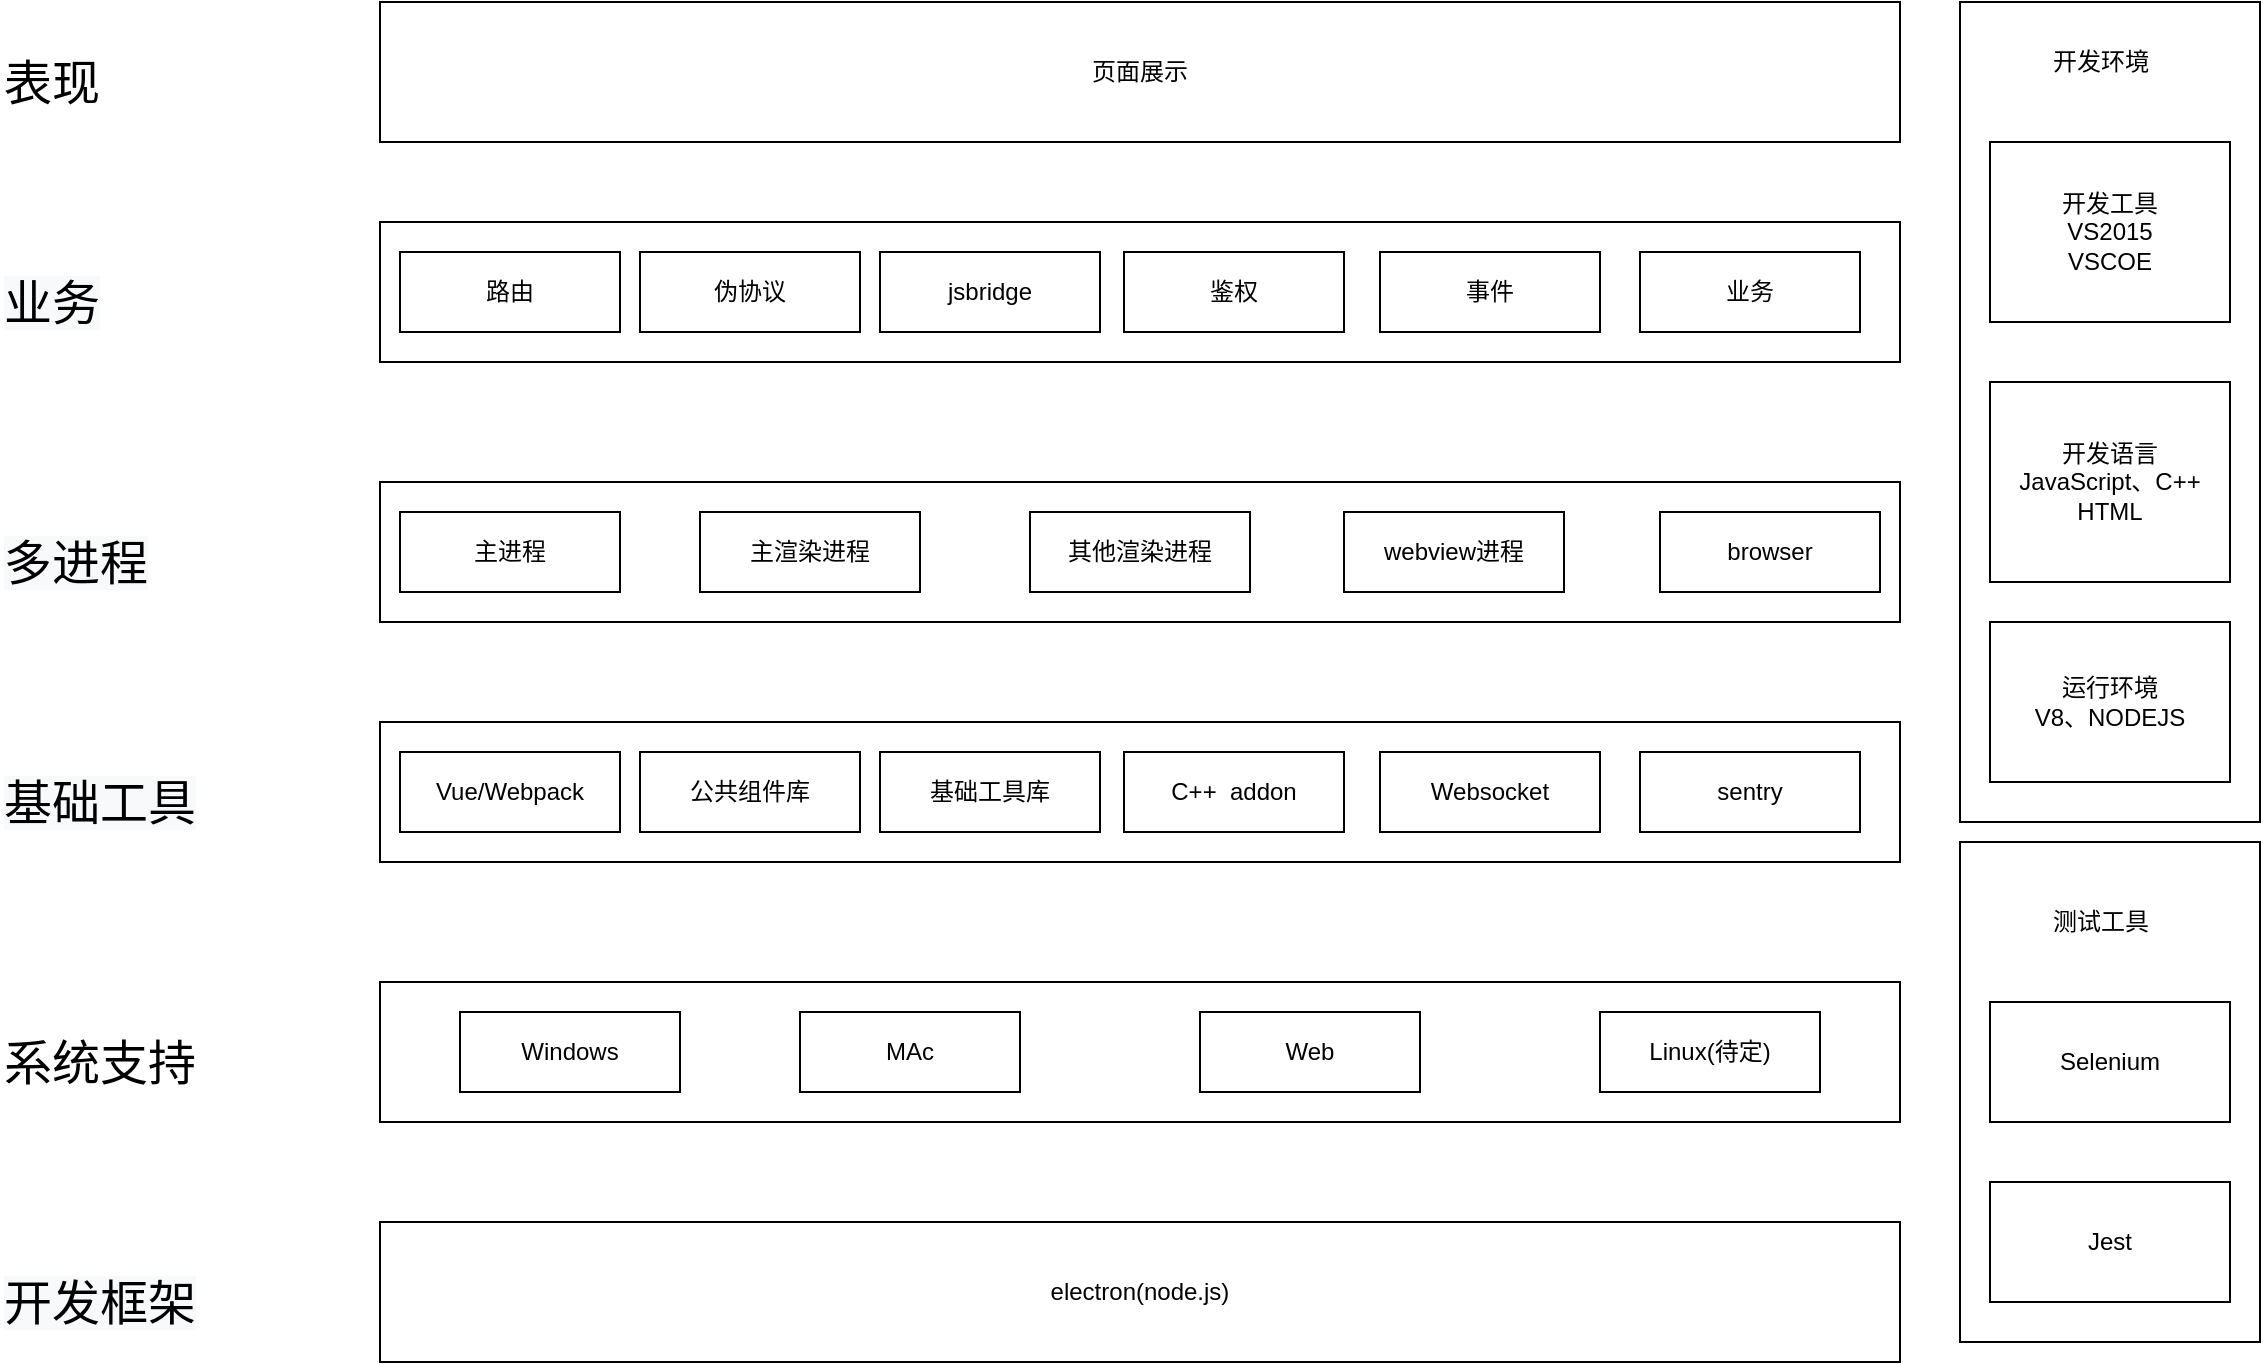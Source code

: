<mxfile version="14.7.7" type="github">
  <diagram id="eovw46NMKYzmCpCr1AMo" name="Page-1">
    <mxGraphModel dx="1426" dy="769" grid="1" gridSize="10" guides="1" tooltips="1" connect="1" arrows="1" fold="1" page="1" pageScale="1" pageWidth="1654" pageHeight="2336" math="0" shadow="0">
      <root>
        <mxCell id="0" />
        <mxCell id="1" parent="0" />
        <mxCell id="_q4OyWZm5zjV7-XpQhUj-1" value="" style="rounded=0;whiteSpace=wrap;html=1;" vertex="1" parent="1">
          <mxGeometry x="400" y="510" width="760" height="70" as="geometry" />
        </mxCell>
        <mxCell id="_q4OyWZm5zjV7-XpQhUj-2" value="Windows" style="rounded=0;whiteSpace=wrap;html=1;" vertex="1" parent="1">
          <mxGeometry x="440" y="525" width="110" height="40" as="geometry" />
        </mxCell>
        <mxCell id="_q4OyWZm5zjV7-XpQhUj-3" value="MAc" style="rounded=0;whiteSpace=wrap;html=1;" vertex="1" parent="1">
          <mxGeometry x="610" y="525" width="110" height="40" as="geometry" />
        </mxCell>
        <mxCell id="_q4OyWZm5zjV7-XpQhUj-4" value="Web" style="rounded=0;whiteSpace=wrap;html=1;" vertex="1" parent="1">
          <mxGeometry x="810" y="525" width="110" height="40" as="geometry" />
        </mxCell>
        <mxCell id="_q4OyWZm5zjV7-XpQhUj-5" value="Linux(待定)" style="rounded=0;whiteSpace=wrap;html=1;" vertex="1" parent="1">
          <mxGeometry x="1010" y="525" width="110" height="40" as="geometry" />
        </mxCell>
        <mxCell id="_q4OyWZm5zjV7-XpQhUj-7" value="electron(node.js)" style="rounded=0;whiteSpace=wrap;html=1;" vertex="1" parent="1">
          <mxGeometry x="400" y="630" width="760" height="70" as="geometry" />
        </mxCell>
        <mxCell id="_q4OyWZm5zjV7-XpQhUj-12" value="" style="rounded=0;whiteSpace=wrap;html=1;" vertex="1" parent="1">
          <mxGeometry x="400" y="380" width="760" height="70" as="geometry" />
        </mxCell>
        <mxCell id="_q4OyWZm5zjV7-XpQhUj-13" value="Vue/Webpack" style="rounded=0;whiteSpace=wrap;html=1;" vertex="1" parent="1">
          <mxGeometry x="410" y="395" width="110" height="40" as="geometry" />
        </mxCell>
        <mxCell id="_q4OyWZm5zjV7-XpQhUj-14" value="公共组件库" style="rounded=0;whiteSpace=wrap;html=1;" vertex="1" parent="1">
          <mxGeometry x="530" y="395" width="110" height="40" as="geometry" />
        </mxCell>
        <mxCell id="_q4OyWZm5zjV7-XpQhUj-16" value="Websocket" style="rounded=0;whiteSpace=wrap;html=1;" vertex="1" parent="1">
          <mxGeometry x="900" y="395" width="110" height="40" as="geometry" />
        </mxCell>
        <mxCell id="_q4OyWZm5zjV7-XpQhUj-17" value="" style="rounded=0;whiteSpace=wrap;html=1;" vertex="1" parent="1">
          <mxGeometry x="400" y="260" width="760" height="70" as="geometry" />
        </mxCell>
        <mxCell id="_q4OyWZm5zjV7-XpQhUj-18" value="主进程" style="rounded=0;whiteSpace=wrap;html=1;" vertex="1" parent="1">
          <mxGeometry x="410" y="275" width="110" height="40" as="geometry" />
        </mxCell>
        <mxCell id="_q4OyWZm5zjV7-XpQhUj-19" value="主渲染进程" style="rounded=0;whiteSpace=wrap;html=1;" vertex="1" parent="1">
          <mxGeometry x="560" y="275" width="110" height="40" as="geometry" />
        </mxCell>
        <mxCell id="_q4OyWZm5zjV7-XpQhUj-20" value="其他渲染进程" style="rounded=0;whiteSpace=wrap;html=1;" vertex="1" parent="1">
          <mxGeometry x="725" y="275" width="110" height="40" as="geometry" />
        </mxCell>
        <mxCell id="_q4OyWZm5zjV7-XpQhUj-21" value="browser" style="rounded=0;whiteSpace=wrap;html=1;" vertex="1" parent="1">
          <mxGeometry x="1040" y="275" width="110" height="40" as="geometry" />
        </mxCell>
        <mxCell id="_q4OyWZm5zjV7-XpQhUj-22" value="" style="rounded=0;whiteSpace=wrap;html=1;" vertex="1" parent="1">
          <mxGeometry x="400" y="130" width="760" height="70" as="geometry" />
        </mxCell>
        <mxCell id="_q4OyWZm5zjV7-XpQhUj-23" value="路由" style="rounded=0;whiteSpace=wrap;html=1;" vertex="1" parent="1">
          <mxGeometry x="410" y="145" width="110" height="40" as="geometry" />
        </mxCell>
        <mxCell id="_q4OyWZm5zjV7-XpQhUj-24" value="伪协议" style="rounded=0;whiteSpace=wrap;html=1;" vertex="1" parent="1">
          <mxGeometry x="530" y="145" width="110" height="40" as="geometry" />
        </mxCell>
        <mxCell id="_q4OyWZm5zjV7-XpQhUj-25" value="jsbridge" style="rounded=0;whiteSpace=wrap;html=1;" vertex="1" parent="1">
          <mxGeometry x="650" y="145" width="110" height="40" as="geometry" />
        </mxCell>
        <mxCell id="_q4OyWZm5zjV7-XpQhUj-26" value="鉴权" style="rounded=0;whiteSpace=wrap;html=1;" vertex="1" parent="1">
          <mxGeometry x="772" y="145" width="110" height="40" as="geometry" />
        </mxCell>
        <mxCell id="_q4OyWZm5zjV7-XpQhUj-27" value="页面展示" style="rounded=0;whiteSpace=wrap;html=1;" vertex="1" parent="1">
          <mxGeometry x="400" y="20" width="760" height="70" as="geometry" />
        </mxCell>
        <mxCell id="_q4OyWZm5zjV7-XpQhUj-32" value="&lt;span style=&quot;color: rgb(0 , 0 , 0) ; font-family: &amp;#34;helvetica&amp;#34; ; font-size: 24px ; font-style: normal ; font-weight: 400 ; letter-spacing: normal ; text-align: center ; text-indent: 0px ; text-transform: none ; word-spacing: 0px ; background-color: rgb(248 , 249 , 250) ; display: inline ; float: none&quot;&gt;基础工具&lt;/span&gt;" style="text;whiteSpace=wrap;html=1;" vertex="1" parent="1">
          <mxGeometry x="210" y="400" width="120" height="30" as="geometry" />
        </mxCell>
        <mxCell id="_q4OyWZm5zjV7-XpQhUj-33" value="&lt;span style=&quot;color: rgb(0 , 0 , 0) ; font-family: &amp;#34;helvetica&amp;#34; ; font-size: 24px ; font-style: normal ; font-weight: 400 ; letter-spacing: normal ; text-align: center ; text-indent: 0px ; text-transform: none ; word-spacing: 0px ; background-color: rgb(248 , 249 , 250) ; display: inline ; float: none&quot;&gt;多进程&lt;/span&gt;" style="text;whiteSpace=wrap;html=1;" vertex="1" parent="1">
          <mxGeometry x="210" y="280" width="120" height="30" as="geometry" />
        </mxCell>
        <mxCell id="_q4OyWZm5zjV7-XpQhUj-34" value="&lt;span style=&quot;color: rgb(0 , 0 , 0) ; font-family: &amp;#34;helvetica&amp;#34; ; font-size: 24px ; font-style: normal ; font-weight: 400 ; letter-spacing: normal ; text-align: center ; text-indent: 0px ; text-transform: none ; word-spacing: 0px ; background-color: rgb(248 , 249 , 250) ; display: inline ; float: none&quot;&gt;业务&lt;/span&gt;" style="text;whiteSpace=wrap;html=1;" vertex="1" parent="1">
          <mxGeometry x="210" y="150" width="120" height="30" as="geometry" />
        </mxCell>
        <mxCell id="_q4OyWZm5zjV7-XpQhUj-35" value="&lt;div style=&quot;text-align: center&quot;&gt;&lt;span style=&quot;font-size: 24px&quot;&gt;&lt;font face=&quot;helvetica&quot;&gt;表现&lt;/font&gt;&lt;/span&gt;&lt;/div&gt;" style="text;whiteSpace=wrap;html=1;" vertex="1" parent="1">
          <mxGeometry x="210" y="40" width="120" height="30" as="geometry" />
        </mxCell>
        <mxCell id="_q4OyWZm5zjV7-XpQhUj-36" value="基础工具库" style="rounded=0;whiteSpace=wrap;html=1;" vertex="1" parent="1">
          <mxGeometry x="650" y="395" width="110" height="40" as="geometry" />
        </mxCell>
        <mxCell id="_q4OyWZm5zjV7-XpQhUj-37" value="C++&amp;nbsp; addon" style="rounded=0;whiteSpace=wrap;html=1;" vertex="1" parent="1">
          <mxGeometry x="772" y="395" width="110" height="40" as="geometry" />
        </mxCell>
        <mxCell id="_q4OyWZm5zjV7-XpQhUj-38" value="webview进程" style="rounded=0;whiteSpace=wrap;html=1;" vertex="1" parent="1">
          <mxGeometry x="882" y="275" width="110" height="40" as="geometry" />
        </mxCell>
        <mxCell id="_q4OyWZm5zjV7-XpQhUj-39" value="&lt;div style=&quot;text-align: center&quot;&gt;&lt;font face=&quot;helvetica&quot;&gt;&lt;span style=&quot;font-size: 24px&quot;&gt;系统支持&lt;/span&gt;&lt;/font&gt;&lt;/div&gt;" style="text;whiteSpace=wrap;html=1;" vertex="1" parent="1">
          <mxGeometry x="210" y="530" width="120" height="30" as="geometry" />
        </mxCell>
        <mxCell id="_q4OyWZm5zjV7-XpQhUj-40" value="&lt;span style=&quot;color: rgb(0 , 0 , 0) ; font-family: &amp;#34;helvetica&amp;#34; ; font-size: 24px ; font-style: normal ; font-weight: 400 ; letter-spacing: normal ; text-align: center ; text-indent: 0px ; text-transform: none ; word-spacing: 0px ; background-color: rgb(248 , 249 , 250) ; display: inline ; float: none&quot;&gt;开发框架&lt;/span&gt;" style="text;whiteSpace=wrap;html=1;" vertex="1" parent="1">
          <mxGeometry x="210" y="650" width="120" height="30" as="geometry" />
        </mxCell>
        <mxCell id="_q4OyWZm5zjV7-XpQhUj-42" value="sentry" style="rounded=0;whiteSpace=wrap;html=1;" vertex="1" parent="1">
          <mxGeometry x="1030" y="395" width="110" height="40" as="geometry" />
        </mxCell>
        <mxCell id="_q4OyWZm5zjV7-XpQhUj-43" value="事件" style="rounded=0;whiteSpace=wrap;html=1;" vertex="1" parent="1">
          <mxGeometry x="900" y="145" width="110" height="40" as="geometry" />
        </mxCell>
        <mxCell id="_q4OyWZm5zjV7-XpQhUj-44" value="业务" style="rounded=0;whiteSpace=wrap;html=1;" vertex="1" parent="1">
          <mxGeometry x="1030" y="145" width="110" height="40" as="geometry" />
        </mxCell>
        <mxCell id="_q4OyWZm5zjV7-XpQhUj-46" value="" style="rounded=0;whiteSpace=wrap;html=1;" vertex="1" parent="1">
          <mxGeometry x="1190" y="440" width="150" height="250" as="geometry" />
        </mxCell>
        <mxCell id="_q4OyWZm5zjV7-XpQhUj-47" value="Jest" style="rounded=0;whiteSpace=wrap;html=1;" vertex="1" parent="1">
          <mxGeometry x="1205" y="610" width="120" height="60" as="geometry" />
        </mxCell>
        <mxCell id="_q4OyWZm5zjV7-XpQhUj-48" value="Selenium" style="rounded=0;whiteSpace=wrap;html=1;" vertex="1" parent="1">
          <mxGeometry x="1205" y="520" width="120" height="60" as="geometry" />
        </mxCell>
        <mxCell id="_q4OyWZm5zjV7-XpQhUj-49" value="" style="rounded=0;whiteSpace=wrap;html=1;" vertex="1" parent="1">
          <mxGeometry x="1190" y="20" width="150" height="410" as="geometry" />
        </mxCell>
        <mxCell id="_q4OyWZm5zjV7-XpQhUj-50" value="开发工具&lt;br&gt;VS2015&lt;br&gt;VSCOE" style="rounded=0;whiteSpace=wrap;html=1;" vertex="1" parent="1">
          <mxGeometry x="1205" y="90" width="120" height="90" as="geometry" />
        </mxCell>
        <mxCell id="_q4OyWZm5zjV7-XpQhUj-51" value="开发语言&lt;br&gt;JavaScript、C++&lt;br&gt;HTML" style="rounded=0;whiteSpace=wrap;html=1;" vertex="1" parent="1">
          <mxGeometry x="1205" y="210" width="120" height="100" as="geometry" />
        </mxCell>
        <mxCell id="_q4OyWZm5zjV7-XpQhUj-52" value="运行环境&lt;br&gt;V8、NODEJS" style="rounded=0;whiteSpace=wrap;html=1;" vertex="1" parent="1">
          <mxGeometry x="1205" y="330" width="120" height="80" as="geometry" />
        </mxCell>
        <mxCell id="_q4OyWZm5zjV7-XpQhUj-57" value="测试工具" style="text;html=1;align=center;verticalAlign=middle;resizable=0;points=[];autosize=1;strokeColor=none;" vertex="1" parent="1">
          <mxGeometry x="1230" y="470" width="60" height="20" as="geometry" />
        </mxCell>
        <mxCell id="_q4OyWZm5zjV7-XpQhUj-59" value="开发环境" style="text;html=1;align=center;verticalAlign=middle;resizable=0;points=[];autosize=1;strokeColor=none;" vertex="1" parent="1">
          <mxGeometry x="1230" y="40" width="60" height="20" as="geometry" />
        </mxCell>
      </root>
    </mxGraphModel>
  </diagram>
</mxfile>
